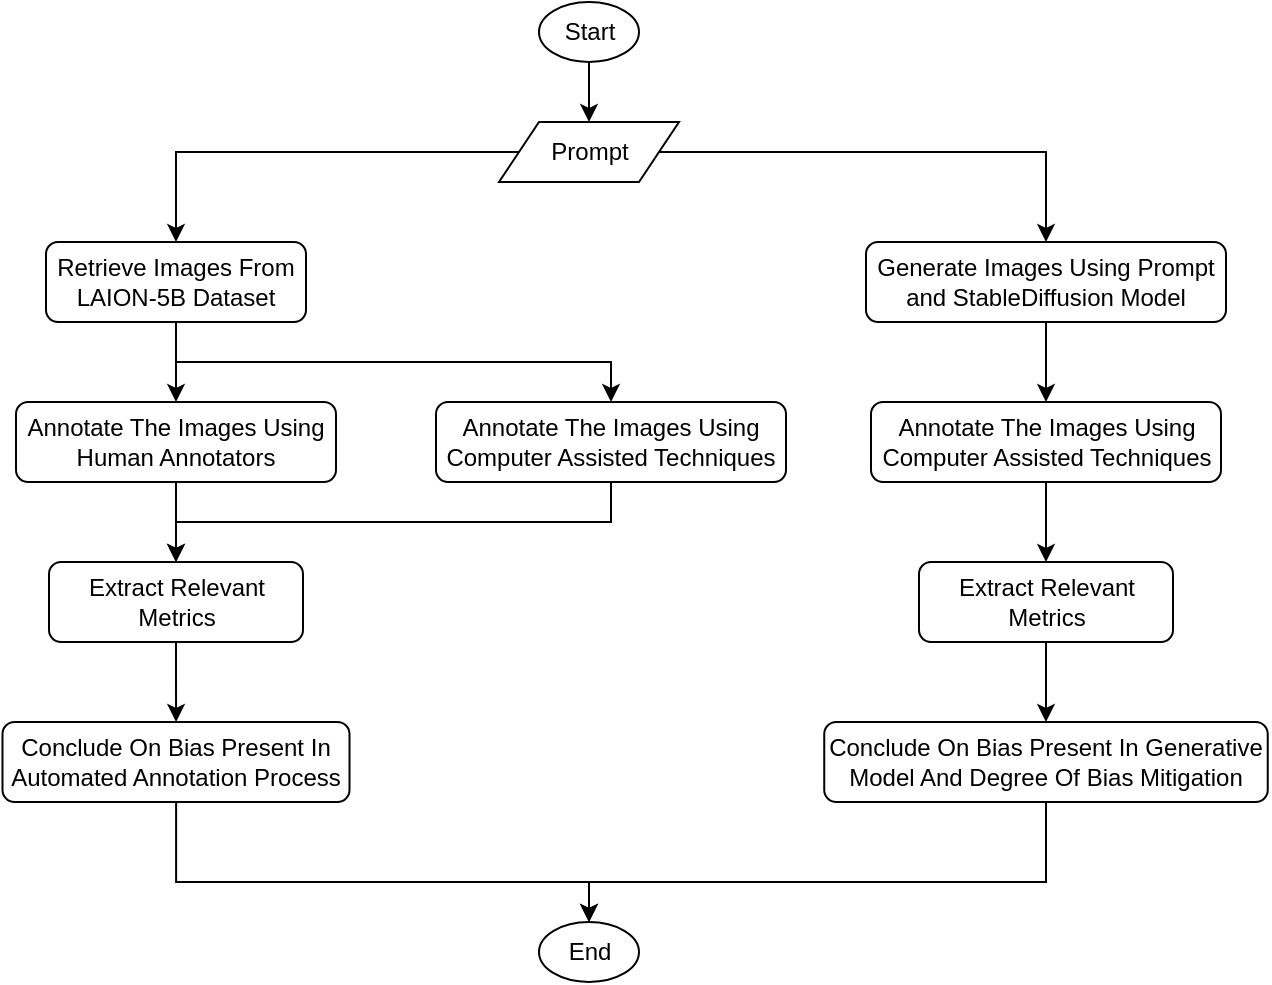 <mxfile version="22.1.5" type="device">
  <diagram id="C5RBs43oDa-KdzZeNtuy" name="Page-1">
    <mxGraphModel dx="1969" dy="904" grid="1" gridSize="10" guides="1" tooltips="1" connect="1" arrows="1" fold="1" page="1" pageScale="1" pageWidth="827" pageHeight="1169" math="0" shadow="0">
      <root>
        <mxCell id="WIyWlLk6GJQsqaUBKTNV-0" />
        <mxCell id="WIyWlLk6GJQsqaUBKTNV-1" parent="WIyWlLk6GJQsqaUBKTNV-0" />
        <mxCell id="jRY489HrKH0nv1Kou4tu-6" style="edgeStyle=orthogonalEdgeStyle;rounded=0;orthogonalLoop=1;jettySize=auto;html=1;entryX=0.5;entryY=0;entryDx=0;entryDy=0;" edge="1" parent="WIyWlLk6GJQsqaUBKTNV-1" source="WIyWlLk6GJQsqaUBKTNV-3" target="jRY489HrKH0nv1Kou4tu-5">
          <mxGeometry relative="1" as="geometry">
            <mxPoint x="350" y="220" as="targetPoint" />
            <Array as="points">
              <mxPoint x="120" y="220" />
              <mxPoint x="338" y="220" />
            </Array>
          </mxGeometry>
        </mxCell>
        <mxCell id="jRY489HrKH0nv1Kou4tu-8" style="edgeStyle=orthogonalEdgeStyle;rounded=0;orthogonalLoop=1;jettySize=auto;html=1;" edge="1" parent="WIyWlLk6GJQsqaUBKTNV-1" source="WIyWlLk6GJQsqaUBKTNV-3" target="jRY489HrKH0nv1Kou4tu-7">
          <mxGeometry relative="1" as="geometry">
            <Array as="points">
              <mxPoint x="120" y="220" />
            </Array>
          </mxGeometry>
        </mxCell>
        <mxCell id="WIyWlLk6GJQsqaUBKTNV-3" value="Retrieve Images From LAION-5B Dataset" style="rounded=1;whiteSpace=wrap;html=1;fontSize=12;glass=0;strokeWidth=1;shadow=0;" parent="WIyWlLk6GJQsqaUBKTNV-1" vertex="1">
          <mxGeometry x="55" y="160" width="130" height="40" as="geometry" />
        </mxCell>
        <mxCell id="jRY489HrKH0nv1Kou4tu-3" style="edgeStyle=orthogonalEdgeStyle;rounded=0;orthogonalLoop=1;jettySize=auto;html=1;" edge="1" parent="WIyWlLk6GJQsqaUBKTNV-1" source="jRY489HrKH0nv1Kou4tu-0" target="jRY489HrKH0nv1Kou4tu-2">
          <mxGeometry relative="1" as="geometry" />
        </mxCell>
        <mxCell id="jRY489HrKH0nv1Kou4tu-0" value="Start" style="ellipse;whiteSpace=wrap;html=1;" vertex="1" parent="WIyWlLk6GJQsqaUBKTNV-1">
          <mxGeometry x="301.5" y="40" width="50" height="30" as="geometry" />
        </mxCell>
        <mxCell id="jRY489HrKH0nv1Kou4tu-4" style="edgeStyle=orthogonalEdgeStyle;rounded=0;orthogonalLoop=1;jettySize=auto;html=1;entryX=0.5;entryY=0;entryDx=0;entryDy=0;" edge="1" parent="WIyWlLk6GJQsqaUBKTNV-1" source="jRY489HrKH0nv1Kou4tu-2" target="WIyWlLk6GJQsqaUBKTNV-3">
          <mxGeometry relative="1" as="geometry" />
        </mxCell>
        <mxCell id="jRY489HrKH0nv1Kou4tu-15" style="edgeStyle=orthogonalEdgeStyle;rounded=0;orthogonalLoop=1;jettySize=auto;html=1;entryX=0.5;entryY=0;entryDx=0;entryDy=0;" edge="1" parent="WIyWlLk6GJQsqaUBKTNV-1" source="jRY489HrKH0nv1Kou4tu-2" target="jRY489HrKH0nv1Kou4tu-16">
          <mxGeometry relative="1" as="geometry">
            <mxPoint x="424.966" y="180" as="targetPoint" />
          </mxGeometry>
        </mxCell>
        <mxCell id="jRY489HrKH0nv1Kou4tu-2" value="Prompt" style="shape=parallelogram;perimeter=parallelogramPerimeter;whiteSpace=wrap;html=1;fixedSize=1;" vertex="1" parent="WIyWlLk6GJQsqaUBKTNV-1">
          <mxGeometry x="281.5" y="100" width="90" height="30" as="geometry" />
        </mxCell>
        <mxCell id="jRY489HrKH0nv1Kou4tu-10" style="edgeStyle=orthogonalEdgeStyle;rounded=0;orthogonalLoop=1;jettySize=auto;html=1;entryX=0.5;entryY=0;entryDx=0;entryDy=0;exitX=0.5;exitY=1;exitDx=0;exitDy=0;" edge="1" parent="WIyWlLk6GJQsqaUBKTNV-1" source="jRY489HrKH0nv1Kou4tu-5" target="jRY489HrKH0nv1Kou4tu-9">
          <mxGeometry relative="1" as="geometry">
            <mxPoint x="350" y="290" as="sourcePoint" />
            <mxPoint x="150" y="310" as="targetPoint" />
            <Array as="points">
              <mxPoint x="338" y="300" />
              <mxPoint x="120" y="300" />
            </Array>
          </mxGeometry>
        </mxCell>
        <mxCell id="jRY489HrKH0nv1Kou4tu-5" value="Annotate The Images Using Computer Assisted Techniques" style="rounded=1;whiteSpace=wrap;html=1;fontSize=12;glass=0;strokeWidth=1;shadow=0;" vertex="1" parent="WIyWlLk6GJQsqaUBKTNV-1">
          <mxGeometry x="250" y="240" width="175" height="40" as="geometry" />
        </mxCell>
        <mxCell id="jRY489HrKH0nv1Kou4tu-21" style="edgeStyle=orthogonalEdgeStyle;rounded=0;orthogonalLoop=1;jettySize=auto;html=1;entryX=0.5;entryY=0;entryDx=0;entryDy=0;" edge="1" parent="WIyWlLk6GJQsqaUBKTNV-1" source="jRY489HrKH0nv1Kou4tu-7" target="jRY489HrKH0nv1Kou4tu-9">
          <mxGeometry relative="1" as="geometry" />
        </mxCell>
        <mxCell id="jRY489HrKH0nv1Kou4tu-7" value="Annotate The Images Using Human Annotators" style="rounded=1;whiteSpace=wrap;html=1;fontSize=12;glass=0;strokeWidth=1;shadow=0;" vertex="1" parent="WIyWlLk6GJQsqaUBKTNV-1">
          <mxGeometry x="40" y="240" width="160" height="40" as="geometry" />
        </mxCell>
        <mxCell id="jRY489HrKH0nv1Kou4tu-13" style="edgeStyle=orthogonalEdgeStyle;rounded=0;orthogonalLoop=1;jettySize=auto;html=1;" edge="1" parent="WIyWlLk6GJQsqaUBKTNV-1" source="jRY489HrKH0nv1Kou4tu-9" target="jRY489HrKH0nv1Kou4tu-12">
          <mxGeometry relative="1" as="geometry" />
        </mxCell>
        <mxCell id="jRY489HrKH0nv1Kou4tu-9" value="Extract Relevant Metrics" style="rounded=1;whiteSpace=wrap;html=1;fontSize=12;glass=0;strokeWidth=1;shadow=0;" vertex="1" parent="WIyWlLk6GJQsqaUBKTNV-1">
          <mxGeometry x="56.5" y="320" width="127" height="40" as="geometry" />
        </mxCell>
        <mxCell id="jRY489HrKH0nv1Kou4tu-26" style="edgeStyle=orthogonalEdgeStyle;rounded=0;orthogonalLoop=1;jettySize=auto;html=1;entryX=0.5;entryY=0;entryDx=0;entryDy=0;" edge="1" parent="WIyWlLk6GJQsqaUBKTNV-1" source="jRY489HrKH0nv1Kou4tu-12" target="jRY489HrKH0nv1Kou4tu-25">
          <mxGeometry relative="1" as="geometry">
            <Array as="points">
              <mxPoint x="120" y="480" />
              <mxPoint x="326" y="480" />
            </Array>
          </mxGeometry>
        </mxCell>
        <mxCell id="jRY489HrKH0nv1Kou4tu-12" value="Conclude On Bias Present In Automated Annotation Process" style="rounded=1;whiteSpace=wrap;html=1;fontSize=12;glass=0;strokeWidth=1;shadow=0;" vertex="1" parent="WIyWlLk6GJQsqaUBKTNV-1">
          <mxGeometry x="33.25" y="400" width="173.5" height="40" as="geometry" />
        </mxCell>
        <mxCell id="jRY489HrKH0nv1Kou4tu-17" style="edgeStyle=orthogonalEdgeStyle;rounded=0;orthogonalLoop=1;jettySize=auto;html=1;entryX=0.5;entryY=0;entryDx=0;entryDy=0;" edge="1" parent="WIyWlLk6GJQsqaUBKTNV-1" source="jRY489HrKH0nv1Kou4tu-16" target="jRY489HrKH0nv1Kou4tu-18">
          <mxGeometry relative="1" as="geometry">
            <mxPoint x="320" y="230" as="targetPoint" />
            <Array as="points">
              <mxPoint x="555" y="240" />
              <mxPoint x="555" y="240" />
            </Array>
          </mxGeometry>
        </mxCell>
        <mxCell id="jRY489HrKH0nv1Kou4tu-16" value="Generate Images Using Prompt and StableDiffusion Model" style="rounded=1;whiteSpace=wrap;html=1;fontSize=12;glass=0;strokeWidth=1;shadow=0;" vertex="1" parent="WIyWlLk6GJQsqaUBKTNV-1">
          <mxGeometry x="465" y="160" width="180" height="40" as="geometry" />
        </mxCell>
        <mxCell id="jRY489HrKH0nv1Kou4tu-20" style="edgeStyle=orthogonalEdgeStyle;rounded=0;orthogonalLoop=1;jettySize=auto;html=1;entryX=0.5;entryY=0;entryDx=0;entryDy=0;" edge="1" parent="WIyWlLk6GJQsqaUBKTNV-1" source="jRY489HrKH0nv1Kou4tu-18" target="jRY489HrKH0nv1Kou4tu-19">
          <mxGeometry relative="1" as="geometry">
            <mxPoint x="580" y="300" as="targetPoint" />
          </mxGeometry>
        </mxCell>
        <mxCell id="jRY489HrKH0nv1Kou4tu-18" value="Annotate The Images Using Computer Assisted Techniques" style="rounded=1;whiteSpace=wrap;html=1;fontSize=12;glass=0;strokeWidth=1;shadow=0;" vertex="1" parent="WIyWlLk6GJQsqaUBKTNV-1">
          <mxGeometry x="467.5" y="240" width="175" height="40" as="geometry" />
        </mxCell>
        <mxCell id="jRY489HrKH0nv1Kou4tu-23" style="edgeStyle=orthogonalEdgeStyle;rounded=0;orthogonalLoop=1;jettySize=auto;html=1;entryX=0.5;entryY=0;entryDx=0;entryDy=0;" edge="1" parent="WIyWlLk6GJQsqaUBKTNV-1" source="jRY489HrKH0nv1Kou4tu-19" target="jRY489HrKH0nv1Kou4tu-22">
          <mxGeometry relative="1" as="geometry" />
        </mxCell>
        <mxCell id="jRY489HrKH0nv1Kou4tu-19" value="Extract Relevant Metrics" style="rounded=1;whiteSpace=wrap;html=1;fontSize=12;glass=0;strokeWidth=1;shadow=0;" vertex="1" parent="WIyWlLk6GJQsqaUBKTNV-1">
          <mxGeometry x="491.5" y="320" width="127" height="40" as="geometry" />
        </mxCell>
        <mxCell id="jRY489HrKH0nv1Kou4tu-27" style="edgeStyle=orthogonalEdgeStyle;rounded=0;orthogonalLoop=1;jettySize=auto;html=1;entryX=0.5;entryY=0;entryDx=0;entryDy=0;" edge="1" parent="WIyWlLk6GJQsqaUBKTNV-1" source="jRY489HrKH0nv1Kou4tu-22" target="jRY489HrKH0nv1Kou4tu-25">
          <mxGeometry relative="1" as="geometry">
            <Array as="points">
              <mxPoint x="555" y="480" />
              <mxPoint x="326" y="480" />
            </Array>
          </mxGeometry>
        </mxCell>
        <mxCell id="jRY489HrKH0nv1Kou4tu-22" value="Conclude On Bias Present In Generative Model And Degree Of Bias Mitigation" style="rounded=1;whiteSpace=wrap;html=1;fontSize=12;glass=0;strokeWidth=1;shadow=0;" vertex="1" parent="WIyWlLk6GJQsqaUBKTNV-1">
          <mxGeometry x="444.12" y="400" width="221.75" height="40" as="geometry" />
        </mxCell>
        <mxCell id="jRY489HrKH0nv1Kou4tu-25" value="End" style="ellipse;whiteSpace=wrap;html=1;" vertex="1" parent="WIyWlLk6GJQsqaUBKTNV-1">
          <mxGeometry x="301.5" y="500" width="50" height="30" as="geometry" />
        </mxCell>
      </root>
    </mxGraphModel>
  </diagram>
</mxfile>

